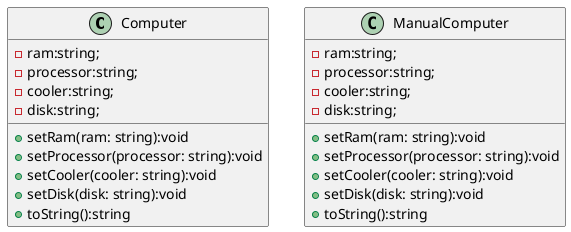 @startuml
class Computer{
    -ram:string;
    -processor:string;
    -cooler:string;
    -disk:string;
    +setRam(ram: string):void
    +setProcessor(processor: string):void
    +setCooler(cooler: string):void
    +setDisk(disk: string):void
    +toString():string
}

class ManualComputer{
    -ram:string;
    -processor:string;
    -cooler:string;
    -disk:string;

    +setRam(ram: string):void
    +setProcessor(processor: string):void
    +setCooler(cooler: string):void
    +setDisk(disk: string):void
    +toString():string
}

@enduml
